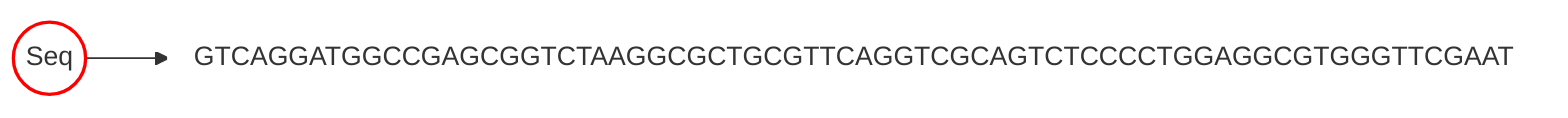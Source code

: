 graph LR

a((Seq))-->seq(GTCAGGATGGCCGAGCGGTCTAAGGCGCTGCGTTCAGGTCGCAGTCTCCCCTGGAGGCGTGGGTTCGAAT)

style a fill:white,stroke:red,stroke-width:2px;
style seq fill:white,stroke:white,stroke-width:2px;